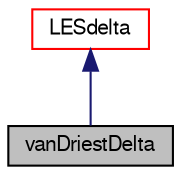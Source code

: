 digraph "vanDriestDelta"
{
  bgcolor="transparent";
  edge [fontname="FreeSans",fontsize="10",labelfontname="FreeSans",labelfontsize="10"];
  node [fontname="FreeSans",fontsize="10",shape=record];
  Node3 [label="vanDriestDelta",height=0.2,width=0.4,color="black", fillcolor="grey75", style="filled", fontcolor="black"];
  Node4 -> Node3 [dir="back",color="midnightblue",fontsize="10",style="solid",fontname="FreeSans"];
  Node4 [label="LESdelta",height=0.2,width=0.4,color="red",URL="$a30862.html",tooltip="Abstract base class for incompressible LES deltas. "];
}

